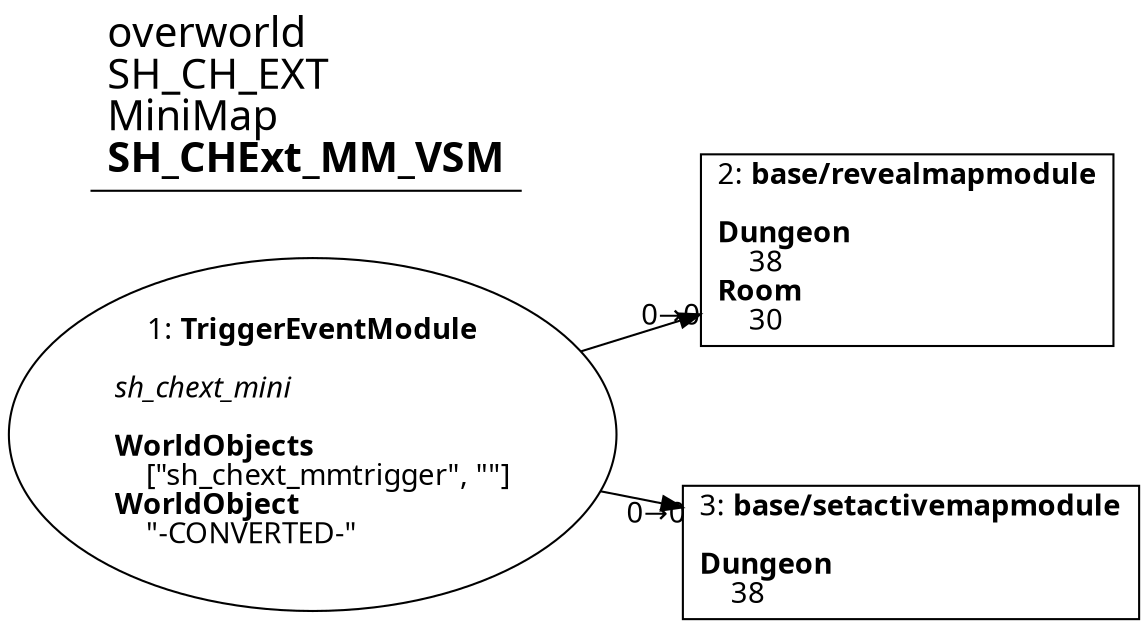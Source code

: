 digraph {
    layout = fdp;
    overlap = prism;
    sep = "+16";
    splines = spline;

    node [ shape = box ];

    graph [ fontname = "Segoe UI" ];
    node [ fontname = "Segoe UI" ];
    edge [ fontname = "Segoe UI" ];

    1 [ label = <1: <b>TriggerEventModule</b><br/><br/><i>sh_chext_mini<br align="left"/></i><br align="left"/><b>WorldObjects</b><br align="left"/>    [&quot;sh_chext_mmtrigger&quot;, &quot;&quot;]<br align="left"/><b>WorldObject</b><br align="left"/>    &quot;-CONVERTED-&quot;<br align="left"/>> ];
    1 [ shape = oval ]
    1 [ pos = "0.261,-0.39000002!" ];
    1 -> 2 [ label = "0→0" ];
    1 -> 3 [ label = "0→0" ];

    2 [ label = <2: <b>base/revealmapmodule</b><br/><br/><b>Dungeon</b><br align="left"/>    38<br align="left"/><b>Room</b><br align="left"/>    30<br align="left"/>> ];
    2 [ pos = "0.537,-0.33600003!" ];

    3 [ label = <3: <b>base/setactivemapmodule</b><br/><br/><b>Dungeon</b><br align="left"/>    38<br align="left"/>> ];
    3 [ pos = "0.535,-0.446!" ];

    title [ pos = "0.26000002,-0.335!" ];
    title [ shape = underline ];
    title [ label = <<font point-size="20">overworld<br align="left"/>SH_CH_EXT<br align="left"/>MiniMap<br align="left"/><b>SH_CHExt_MM_VSM</b><br align="left"/></font>> ];
}
